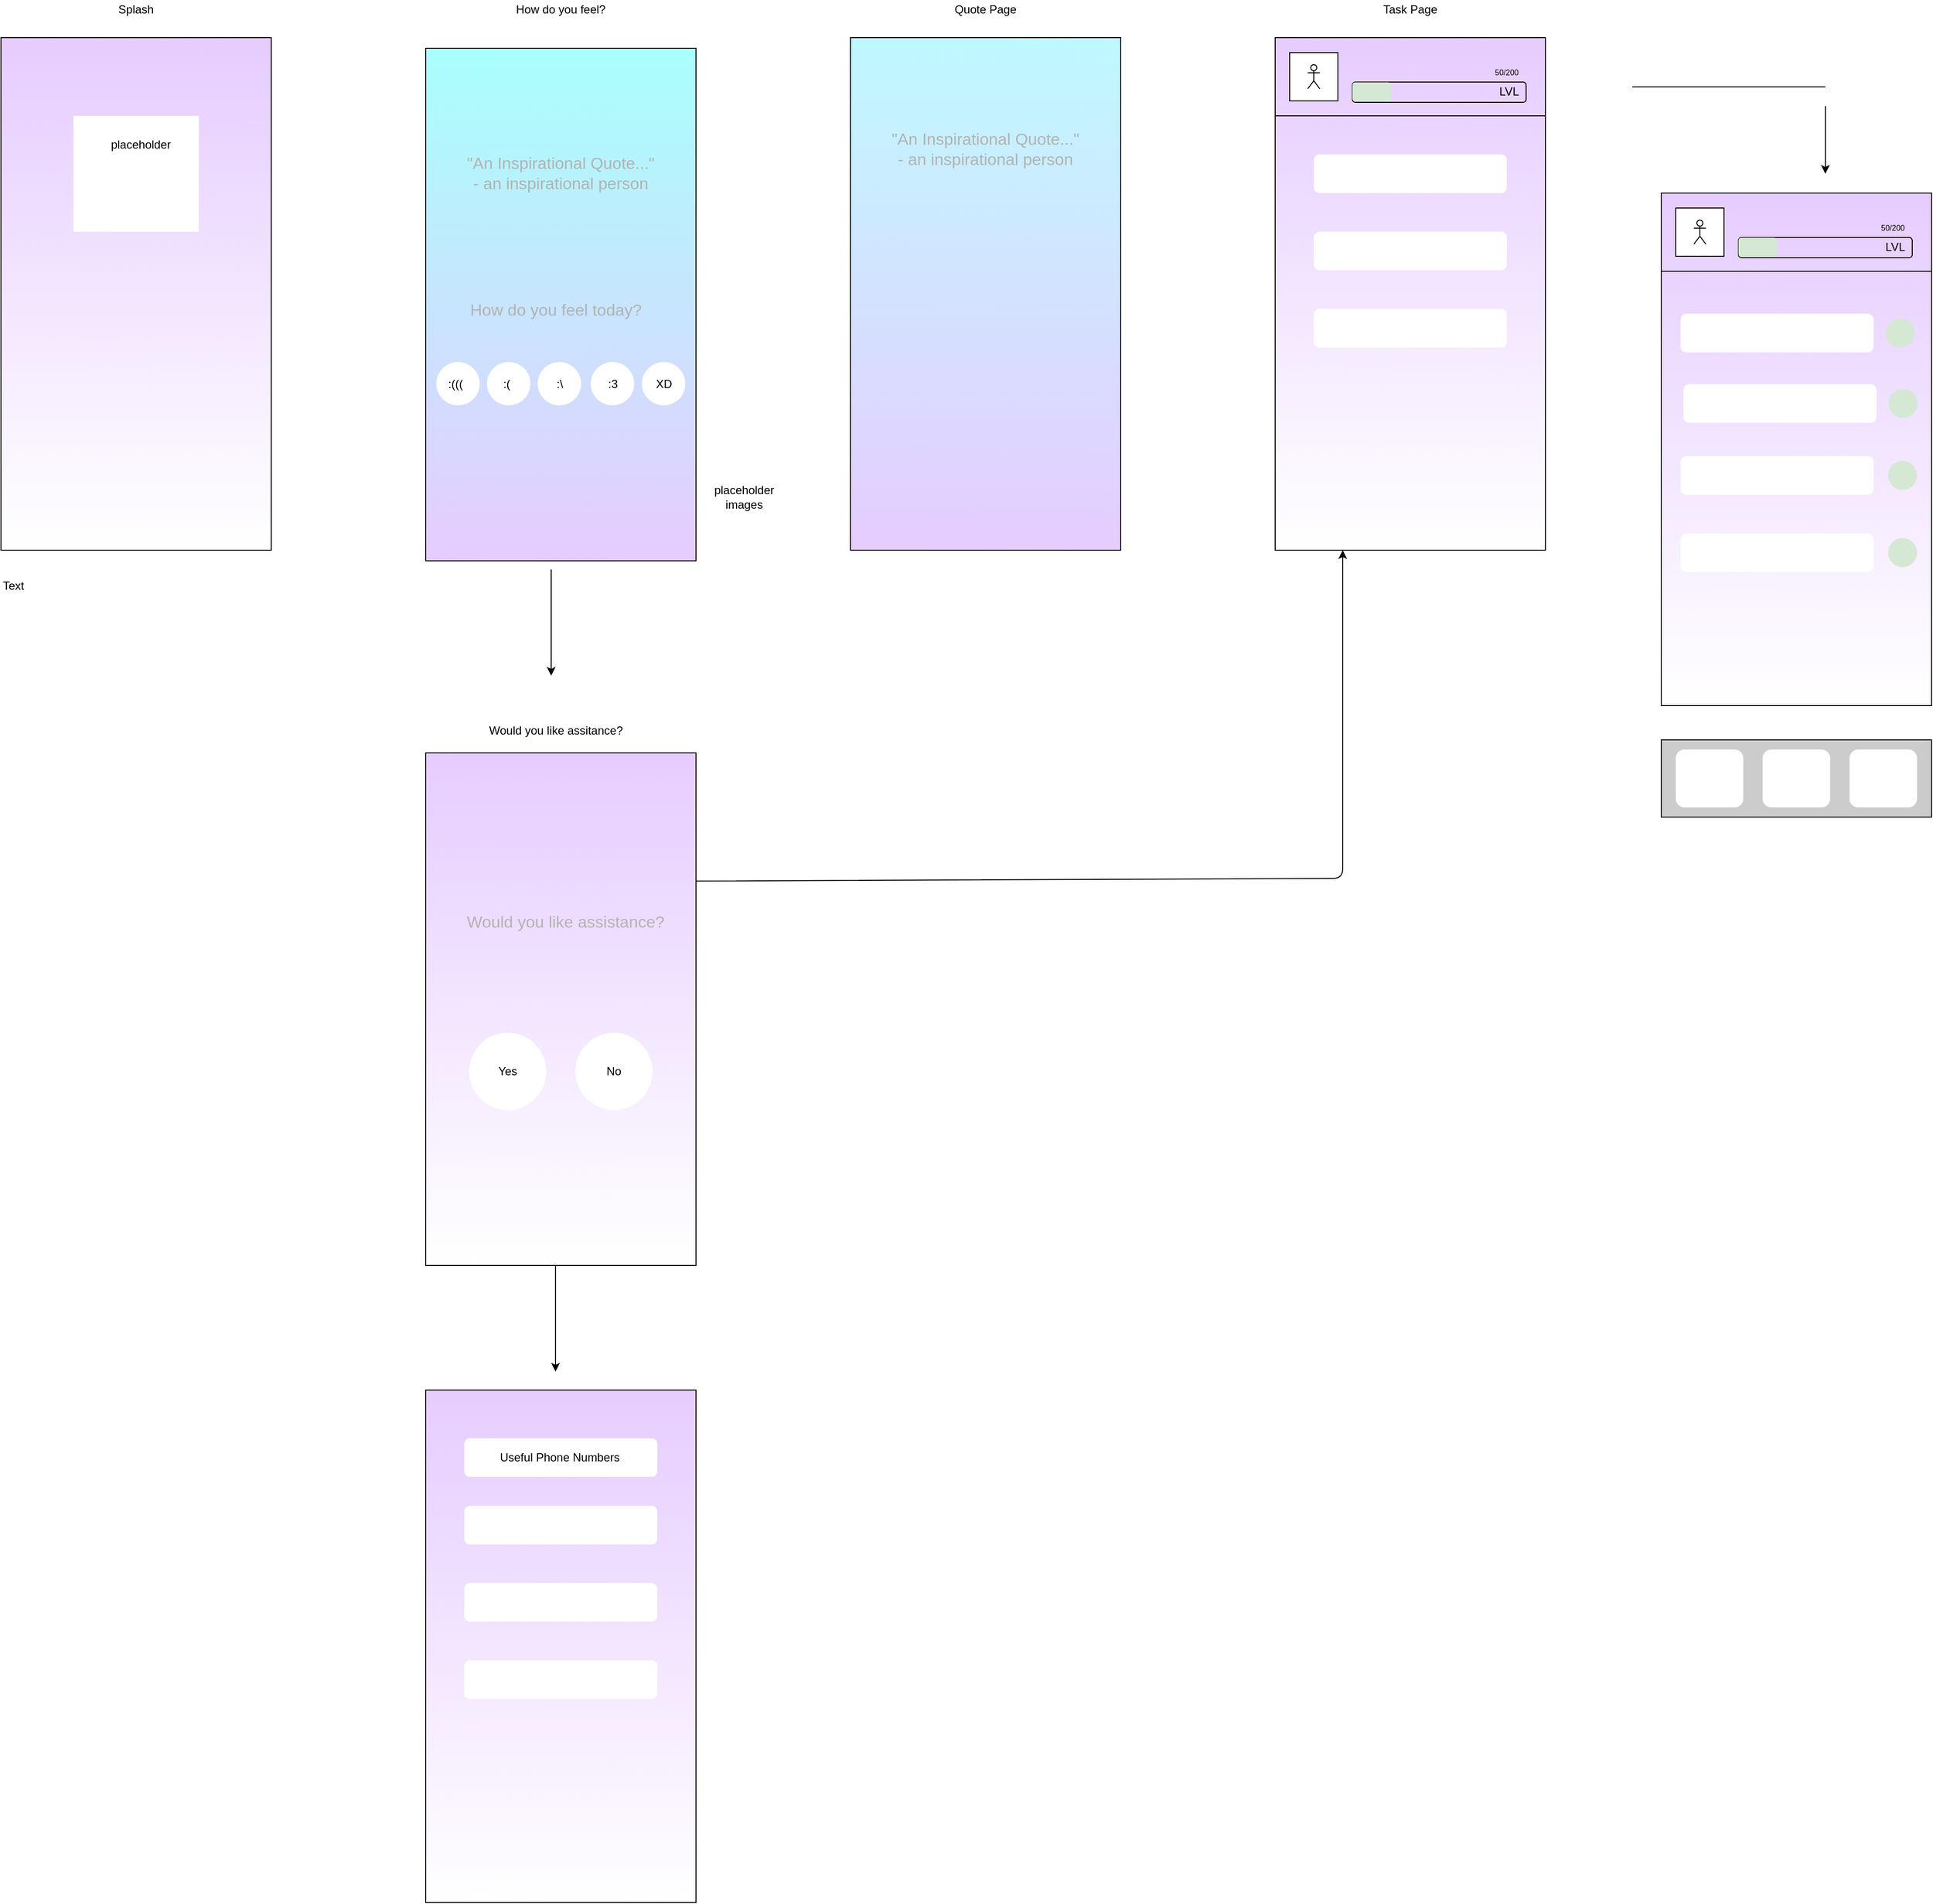 <mxfile version="15.2.5" type="github">
  <diagram id="YRgkAbb3Nys_o7lvn9jT" name="Page-1">
    <mxGraphModel dx="1646" dy="1107" grid="1" gridSize="10" guides="1" tooltips="1" connect="1" arrows="1" fold="1" page="1" pageScale="1" pageWidth="1169" pageHeight="827" math="0" shadow="0">
      <root>
        <mxCell id="0" />
        <mxCell id="1" parent="0" />
        <mxCell id="zPuTPYfnhfSHurRMcbCM-2" value="" style="rounded=0;whiteSpace=wrap;html=1;fillColor=#E6CCFF;gradientColor=#ffffff;" vertex="1" parent="1">
          <mxGeometry x="520" y="860" width="280" height="531" as="geometry" />
        </mxCell>
        <mxCell id="zPuTPYfnhfSHurRMcbCM-39" value="" style="rounded=0;whiteSpace=wrap;html=1;fillColor=#E6CCFF;gradientColor=#ffffff;" vertex="1" parent="1">
          <mxGeometry x="1800" y="280" width="280" height="531" as="geometry" />
        </mxCell>
        <mxCell id="zPuTPYfnhfSHurRMcbCM-4" value="" style="rounded=0;whiteSpace=wrap;html=1;fillColor=#E6CCFF;gradientColor=#ffffff;" vertex="1" parent="1">
          <mxGeometry x="520" y="1520" width="280" height="531" as="geometry" />
        </mxCell>
        <mxCell id="zPuTPYfnhfSHurRMcbCM-3" value="" style="rounded=0;whiteSpace=wrap;html=1;fillColor=#E6CCFF;gradientColor=#ffffff;" vertex="1" parent="1">
          <mxGeometry x="80" y="119" width="280" height="531" as="geometry" />
        </mxCell>
        <mxCell id="zPuTPYfnhfSHurRMcbCM-1" value="" style="rounded=0;whiteSpace=wrap;html=1;fillColor=#E6CCFF;gradientDirection=north;gradientColor=#BFF9FF;" vertex="1" parent="1">
          <mxGeometry x="960" y="119" width="280" height="531" as="geometry" />
        </mxCell>
        <mxCell id="IE7dMCVUD9d3y6NUQeAl-4" value="Splash" style="text;html=1;strokeColor=none;fillColor=none;align=center;verticalAlign=middle;whiteSpace=wrap;rounded=0;" parent="1" vertex="1">
          <mxGeometry x="145" y="80" width="150" height="20" as="geometry" />
        </mxCell>
        <mxCell id="IE7dMCVUD9d3y6NUQeAl-7" value="" style="rounded=0;whiteSpace=wrap;html=1;fillColor=#E6CCFF;gradientDirection=north;gradientColor=#A8FFFC;" parent="1" vertex="1">
          <mxGeometry x="520" y="130" width="280" height="531" as="geometry" />
        </mxCell>
        <mxCell id="IE7dMCVUD9d3y6NUQeAl-10" value="" style="rounded=0;whiteSpace=wrap;html=1;fillColor=default;strokeColor=none;" parent="1" vertex="1">
          <mxGeometry x="155" y="200" width="130" height="120" as="geometry" />
        </mxCell>
        <mxCell id="IE7dMCVUD9d3y6NUQeAl-11" value="placeholder" style="text;html=1;strokeColor=none;fillColor=none;align=center;verticalAlign=middle;whiteSpace=wrap;rounded=0;" parent="1" vertex="1">
          <mxGeometry x="170" y="220" width="110" height="20" as="geometry" />
        </mxCell>
        <mxCell id="IE7dMCVUD9d3y6NUQeAl-12" value="How do you feel?" style="text;html=1;strokeColor=none;fillColor=none;align=center;verticalAlign=middle;whiteSpace=wrap;rounded=0;" parent="1" vertex="1">
          <mxGeometry x="570" y="80" width="180" height="20" as="geometry" />
        </mxCell>
        <mxCell id="IE7dMCVUD9d3y6NUQeAl-14" value="" style="ellipse;whiteSpace=wrap;html=1;aspect=fixed;strokeColor=none;" parent="1" vertex="1">
          <mxGeometry x="531" y="455" width="45" height="45" as="geometry" />
        </mxCell>
        <mxCell id="IE7dMCVUD9d3y6NUQeAl-22" value="Would you like assitance?" style="text;html=1;strokeColor=none;fillColor=none;align=center;verticalAlign=middle;whiteSpace=wrap;rounded=0;" parent="1" vertex="1">
          <mxGeometry x="560" y="827" width="190" height="20" as="geometry" />
        </mxCell>
        <mxCell id="IE7dMCVUD9d3y6NUQeAl-23" value="" style="ellipse;whiteSpace=wrap;html=1;aspect=fixed;strokeColor=none;" parent="1" vertex="1">
          <mxGeometry x="565" y="1150" width="80" height="80" as="geometry" />
        </mxCell>
        <mxCell id="IE7dMCVUD9d3y6NUQeAl-24" value="" style="ellipse;whiteSpace=wrap;html=1;aspect=fixed;strokeColor=none;" parent="1" vertex="1">
          <mxGeometry x="675" y="1150" width="80" height="80" as="geometry" />
        </mxCell>
        <mxCell id="IE7dMCVUD9d3y6NUQeAl-26" value="" style="endArrow=classic;html=1;" parent="1" edge="1">
          <mxGeometry width="50" height="50" relative="1" as="geometry">
            <mxPoint x="650" y="670" as="sourcePoint" />
            <mxPoint x="650" y="780" as="targetPoint" />
          </mxGeometry>
        </mxCell>
        <mxCell id="IE7dMCVUD9d3y6NUQeAl-27" value="" style="endArrow=classic;html=1;" parent="1" edge="1">
          <mxGeometry width="50" height="50" relative="1" as="geometry">
            <mxPoint x="654.5" y="1391" as="sourcePoint" />
            <mxPoint x="654.5" y="1501" as="targetPoint" />
          </mxGeometry>
        </mxCell>
        <mxCell id="cOUb73bqv5FOIlY1n4ka-1" value="Yes" style="text;html=1;strokeColor=none;fillColor=none;align=center;verticalAlign=middle;whiteSpace=wrap;rounded=0;" parent="1" vertex="1">
          <mxGeometry x="585" y="1180" width="40" height="20" as="geometry" />
        </mxCell>
        <mxCell id="cOUb73bqv5FOIlY1n4ka-2" value="No" style="text;html=1;strokeColor=none;fillColor=none;align=center;verticalAlign=middle;whiteSpace=wrap;rounded=0;" parent="1" vertex="1">
          <mxGeometry x="695" y="1180" width="40" height="20" as="geometry" />
        </mxCell>
        <mxCell id="cOUb73bqv5FOIlY1n4ka-4" value="" style="rounded=1;whiteSpace=wrap;html=1;strokeColor=none;" parent="1" vertex="1">
          <mxGeometry x="560" y="1640" width="200" height="40" as="geometry" />
        </mxCell>
        <mxCell id="cOUb73bqv5FOIlY1n4ka-5" value="" style="rounded=1;whiteSpace=wrap;html=1;strokeColor=none;" parent="1" vertex="1">
          <mxGeometry x="560" y="1720" width="200" height="40" as="geometry" />
        </mxCell>
        <mxCell id="cOUb73bqv5FOIlY1n4ka-6" value="" style="rounded=1;whiteSpace=wrap;html=1;strokeColor=none;" parent="1" vertex="1">
          <mxGeometry x="560" y="1800" width="200" height="40" as="geometry" />
        </mxCell>
        <mxCell id="cOUb73bqv5FOIlY1n4ka-7" value="Quote Page" style="text;html=1;strokeColor=none;fillColor=none;align=center;verticalAlign=middle;whiteSpace=wrap;rounded=0;" parent="1" vertex="1">
          <mxGeometry x="1035" y="80" width="130" height="20" as="geometry" />
        </mxCell>
        <mxCell id="cOUb73bqv5FOIlY1n4ka-8" value="&lt;font style=&quot;font-size: 17px&quot; color=&quot;#b3b3b3&quot;&gt;&quot;An Inspirational Quote...&quot;&lt;br&gt;- an inspirational person&lt;/font&gt;" style="text;html=1;strokeColor=none;fillColor=none;align=center;verticalAlign=middle;whiteSpace=wrap;rounded=0;" parent="1" vertex="1">
          <mxGeometry x="995" y="190" width="210" height="90" as="geometry" />
        </mxCell>
        <mxCell id="cOUb73bqv5FOIlY1n4ka-9" value="Task Page" style="text;html=1;strokeColor=none;fillColor=none;align=center;verticalAlign=middle;whiteSpace=wrap;rounded=0;" parent="1" vertex="1">
          <mxGeometry x="1415" y="80" width="250" height="20" as="geometry" />
        </mxCell>
        <mxCell id="zPuTPYfnhfSHurRMcbCM-6" value="placeholder images" style="text;html=1;strokeColor=none;fillColor=none;align=center;verticalAlign=middle;whiteSpace=wrap;rounded=0;" vertex="1" parent="1">
          <mxGeometry x="800" y="579.5" width="100" height="30" as="geometry" />
        </mxCell>
        <mxCell id="zPuTPYfnhfSHurRMcbCM-12" value="" style="rounded=0;whiteSpace=wrap;html=1;fillColor=#E6CCFF;gradientColor=#ffffff;" vertex="1" parent="1">
          <mxGeometry x="1400" y="119" width="280" height="531" as="geometry" />
        </mxCell>
        <mxCell id="zPuTPYfnhfSHurRMcbCM-13" value="" style="rounded=0;whiteSpace=wrap;html=1;strokeColor=default;fillColor=none;" vertex="1" parent="1">
          <mxGeometry x="1400" y="119" width="280" height="81" as="geometry" />
        </mxCell>
        <mxCell id="zPuTPYfnhfSHurRMcbCM-15" value="" style="whiteSpace=wrap;html=1;aspect=fixed;strokeColor=default;fillColor=default;gradientColor=none;" vertex="1" parent="1">
          <mxGeometry x="1415" y="134.5" width="50" height="50" as="geometry" />
        </mxCell>
        <mxCell id="zPuTPYfnhfSHurRMcbCM-17" value="LVL" style="text;html=1;strokeColor=none;fillColor=none;align=center;verticalAlign=middle;whiteSpace=wrap;rounded=0;" vertex="1" parent="1">
          <mxGeometry x="1625" y="164.75" width="35" height="20.5" as="geometry" />
        </mxCell>
        <mxCell id="zPuTPYfnhfSHurRMcbCM-19" value="" style="shape=umlActor;verticalLabelPosition=bottom;verticalAlign=top;html=1;outlineConnect=0;strokeColor=default;fillColor=none;gradientColor=none;" vertex="1" parent="1">
          <mxGeometry x="1433.75" y="147" width="12.5" height="25" as="geometry" />
        </mxCell>
        <mxCell id="zPuTPYfnhfSHurRMcbCM-23" value="" style="rounded=1;whiteSpace=wrap;html=1;strokeColor=none;" vertex="1" parent="1">
          <mxGeometry x="1440" y="240" width="200" height="40" as="geometry" />
        </mxCell>
        <mxCell id="zPuTPYfnhfSHurRMcbCM-24" value="" style="rounded=1;whiteSpace=wrap;html=1;strokeColor=none;" vertex="1" parent="1">
          <mxGeometry x="1440" y="320" width="200" height="40" as="geometry" />
        </mxCell>
        <mxCell id="zPuTPYfnhfSHurRMcbCM-25" value="" style="rounded=1;whiteSpace=wrap;html=1;strokeColor=none;" vertex="1" parent="1">
          <mxGeometry x="1440" y="400" width="200" height="40" as="geometry" />
        </mxCell>
        <mxCell id="zPuTPYfnhfSHurRMcbCM-28" value="" style="rounded=1;whiteSpace=wrap;html=1;strokeColor=default;fillColor=none;gradientColor=none;" vertex="1" parent="1">
          <mxGeometry x="1480" y="165" width="180" height="21" as="geometry" />
        </mxCell>
        <mxCell id="zPuTPYfnhfSHurRMcbCM-29" value="" style="rounded=1;whiteSpace=wrap;html=1;strokeColor=none;fillColor=#d5e8d4;" vertex="1" parent="1">
          <mxGeometry x="1480" y="165.25" width="40" height="20" as="geometry" />
        </mxCell>
        <mxCell id="zPuTPYfnhfSHurRMcbCM-31" value="&lt;font style=&quot;font-size: 8px&quot;&gt;50/200&lt;/font&gt;" style="text;html=1;strokeColor=none;fillColor=none;align=center;verticalAlign=middle;whiteSpace=wrap;rounded=0;" vertex="1" parent="1">
          <mxGeometry x="1620" y="147" width="40" height="14.75" as="geometry" />
        </mxCell>
        <mxCell id="zPuTPYfnhfSHurRMcbCM-33" value="" style="rounded=0;whiteSpace=wrap;html=1;strokeColor=default;fillColor=#CCCCCC;gradientColor=none;glass=0;shadow=0;sketch=0;" vertex="1" parent="1">
          <mxGeometry x="1800" y="846.5" width="280" height="80" as="geometry" />
        </mxCell>
        <mxCell id="zPuTPYfnhfSHurRMcbCM-34" value="" style="rounded=1;whiteSpace=wrap;html=1;shadow=0;glass=0;sketch=0;strokeColor=none;" vertex="1" parent="1">
          <mxGeometry x="1815" y="856.5" width="70" height="60" as="geometry" />
        </mxCell>
        <mxCell id="zPuTPYfnhfSHurRMcbCM-35" value="" style="rounded=1;whiteSpace=wrap;html=1;shadow=0;glass=0;sketch=0;strokeColor=none;" vertex="1" parent="1">
          <mxGeometry x="1905" y="856.5" width="70" height="60" as="geometry" />
        </mxCell>
        <mxCell id="zPuTPYfnhfSHurRMcbCM-37" value="" style="rounded=1;whiteSpace=wrap;html=1;shadow=0;glass=0;sketch=0;strokeColor=none;" vertex="1" parent="1">
          <mxGeometry x="1995" y="856.5" width="70" height="60" as="geometry" />
        </mxCell>
        <mxCell id="zPuTPYfnhfSHurRMcbCM-40" value="" style="rounded=0;whiteSpace=wrap;html=1;strokeColor=default;fillColor=none;" vertex="1" parent="1">
          <mxGeometry x="1800" y="280" width="280" height="81" as="geometry" />
        </mxCell>
        <mxCell id="zPuTPYfnhfSHurRMcbCM-41" value="" style="whiteSpace=wrap;html=1;aspect=fixed;strokeColor=default;fillColor=default;gradientColor=none;" vertex="1" parent="1">
          <mxGeometry x="1815" y="295.5" width="50" height="50" as="geometry" />
        </mxCell>
        <mxCell id="zPuTPYfnhfSHurRMcbCM-42" value="LVL" style="text;html=1;strokeColor=none;fillColor=none;align=center;verticalAlign=middle;whiteSpace=wrap;rounded=0;" vertex="1" parent="1">
          <mxGeometry x="2025" y="325.75" width="35" height="20.5" as="geometry" />
        </mxCell>
        <mxCell id="zPuTPYfnhfSHurRMcbCM-43" value="" style="shape=umlActor;verticalLabelPosition=bottom;verticalAlign=top;html=1;outlineConnect=0;strokeColor=default;fillColor=none;gradientColor=none;" vertex="1" parent="1">
          <mxGeometry x="1833.75" y="308" width="12.5" height="25" as="geometry" />
        </mxCell>
        <mxCell id="zPuTPYfnhfSHurRMcbCM-44" value="" style="rounded=1;whiteSpace=wrap;html=1;strokeColor=none;" vertex="1" parent="1">
          <mxGeometry x="1823" y="478" width="200" height="40" as="geometry" />
        </mxCell>
        <mxCell id="zPuTPYfnhfSHurRMcbCM-45" value="" style="rounded=1;whiteSpace=wrap;html=1;strokeColor=none;" vertex="1" parent="1">
          <mxGeometry x="1820" y="552.5" width="200" height="40" as="geometry" />
        </mxCell>
        <mxCell id="zPuTPYfnhfSHurRMcbCM-46" value="" style="rounded=1;whiteSpace=wrap;html=1;strokeColor=none;" vertex="1" parent="1">
          <mxGeometry x="1820" y="632.5" width="200" height="40" as="geometry" />
        </mxCell>
        <mxCell id="zPuTPYfnhfSHurRMcbCM-47" value="" style="rounded=1;whiteSpace=wrap;html=1;strokeColor=default;fillColor=none;gradientColor=none;" vertex="1" parent="1">
          <mxGeometry x="1880" y="326" width="180" height="21" as="geometry" />
        </mxCell>
        <mxCell id="zPuTPYfnhfSHurRMcbCM-48" value="" style="rounded=1;whiteSpace=wrap;html=1;strokeColor=none;fillColor=#d5e8d4;" vertex="1" parent="1">
          <mxGeometry x="1880" y="326.25" width="40" height="20" as="geometry" />
        </mxCell>
        <mxCell id="zPuTPYfnhfSHurRMcbCM-49" value="&lt;font style=&quot;font-size: 8px&quot;&gt;50/200&lt;/font&gt;" style="text;html=1;strokeColor=none;fillColor=none;align=center;verticalAlign=middle;whiteSpace=wrap;rounded=0;" vertex="1" parent="1">
          <mxGeometry x="2020" y="308" width="40" height="14.75" as="geometry" />
        </mxCell>
        <mxCell id="zPuTPYfnhfSHurRMcbCM-62" value="" style="endArrow=none;html=1;" edge="1" parent="1">
          <mxGeometry width="50" height="50" relative="1" as="geometry">
            <mxPoint x="1770" y="170" as="sourcePoint" />
            <mxPoint x="1970" y="170" as="targetPoint" />
          </mxGeometry>
        </mxCell>
        <mxCell id="zPuTPYfnhfSHurRMcbCM-63" value="" style="endArrow=classic;html=1;" edge="1" parent="1">
          <mxGeometry width="50" height="50" relative="1" as="geometry">
            <mxPoint x="1970" y="190" as="sourcePoint" />
            <mxPoint x="1970" y="260" as="targetPoint" />
          </mxGeometry>
        </mxCell>
        <mxCell id="zPuTPYfnhfSHurRMcbCM-65" value="" style="ellipse;whiteSpace=wrap;html=1;aspect=fixed;rounded=0;shadow=0;glass=0;sketch=0;strokeColor=none;fillColor=#d5e8d4;" vertex="1" parent="1">
          <mxGeometry x="2035" y="637.5" width="30" height="30" as="geometry" />
        </mxCell>
        <mxCell id="zPuTPYfnhfSHurRMcbCM-66" value="" style="ellipse;whiteSpace=wrap;html=1;aspect=fixed;rounded=0;shadow=0;glass=0;sketch=0;strokeColor=none;fillColor=#d5e8d4;" vertex="1" parent="1">
          <mxGeometry x="2035" y="557.5" width="30" height="30" as="geometry" />
        </mxCell>
        <mxCell id="zPuTPYfnhfSHurRMcbCM-67" value="" style="ellipse;whiteSpace=wrap;html=1;aspect=fixed;rounded=0;shadow=0;glass=0;sketch=0;strokeColor=none;fillColor=#d5e8d4;" vertex="1" parent="1">
          <mxGeometry x="2035.5" y="483" width="30" height="30" as="geometry" />
        </mxCell>
        <mxCell id="zPuTPYfnhfSHurRMcbCM-68" value="" style="rounded=1;whiteSpace=wrap;html=1;strokeColor=none;" vertex="1" parent="1">
          <mxGeometry x="1820" y="405" width="200" height="40" as="geometry" />
        </mxCell>
        <mxCell id="zPuTPYfnhfSHurRMcbCM-69" value="" style="ellipse;whiteSpace=wrap;html=1;aspect=fixed;rounded=0;shadow=0;glass=0;sketch=0;strokeColor=none;fillColor=#d5e8d4;" vertex="1" parent="1">
          <mxGeometry x="2032.5" y="410" width="30" height="30" as="geometry" />
        </mxCell>
        <mxCell id="zPuTPYfnhfSHurRMcbCM-75" value="&lt;font style=&quot;font-size: 17px&quot; color=&quot;#b3b3b3&quot;&gt;&quot;An Inspirational Quote...&quot;&lt;br&gt;- an inspirational person&lt;/font&gt;" style="text;html=1;strokeColor=none;fillColor=none;align=center;verticalAlign=middle;whiteSpace=wrap;rounded=0;" vertex="1" parent="1">
          <mxGeometry x="555" y="195" width="210" height="130" as="geometry" />
        </mxCell>
        <mxCell id="zPuTPYfnhfSHurRMcbCM-77" value="Text" style="text;html=1;strokeColor=none;fillColor=none;align=left;verticalAlign=top;whiteSpace=wrap;rounded=0;shadow=0;glass=0;sketch=0;" vertex="1" parent="1">
          <mxGeometry x="80" y="672.5" width="210" height="97.5" as="geometry" />
        </mxCell>
        <mxCell id="zPuTPYfnhfSHurRMcbCM-81" value="" style="ellipse;whiteSpace=wrap;html=1;aspect=fixed;strokeColor=none;" vertex="1" parent="1">
          <mxGeometry x="583.5" y="455" width="45" height="45" as="geometry" />
        </mxCell>
        <mxCell id="zPuTPYfnhfSHurRMcbCM-82" value="" style="ellipse;whiteSpace=wrap;html=1;aspect=fixed;strokeColor=none;" vertex="1" parent="1">
          <mxGeometry x="636" y="455" width="45" height="45" as="geometry" />
        </mxCell>
        <mxCell id="zPuTPYfnhfSHurRMcbCM-83" value="" style="ellipse;whiteSpace=wrap;html=1;aspect=fixed;strokeColor=none;" vertex="1" parent="1">
          <mxGeometry x="691" y="455" width="45" height="45" as="geometry" />
        </mxCell>
        <mxCell id="zPuTPYfnhfSHurRMcbCM-84" value="" style="ellipse;whiteSpace=wrap;html=1;aspect=fixed;strokeColor=none;" vertex="1" parent="1">
          <mxGeometry x="744" y="455" width="45" height="45" as="geometry" />
        </mxCell>
        <mxCell id="zPuTPYfnhfSHurRMcbCM-85" value="XD" style="text;html=1;strokeColor=none;fillColor=none;align=center;verticalAlign=middle;whiteSpace=wrap;rounded=0;shadow=0;glass=0;sketch=0;" vertex="1" parent="1">
          <mxGeometry x="746.5" y="467.5" width="40" height="20" as="geometry" />
        </mxCell>
        <mxCell id="zPuTPYfnhfSHurRMcbCM-86" value=":3" style="text;html=1;strokeColor=none;fillColor=none;align=center;verticalAlign=middle;whiteSpace=wrap;rounded=0;shadow=0;glass=0;sketch=0;" vertex="1" parent="1">
          <mxGeometry x="693.5" y="467.5" width="40" height="20" as="geometry" />
        </mxCell>
        <mxCell id="zPuTPYfnhfSHurRMcbCM-87" value=":\" style="text;html=1;strokeColor=none;fillColor=none;align=center;verticalAlign=middle;whiteSpace=wrap;rounded=0;shadow=0;glass=0;sketch=0;" vertex="1" parent="1">
          <mxGeometry x="638.5" y="467.5" width="40" height="20" as="geometry" />
        </mxCell>
        <mxCell id="zPuTPYfnhfSHurRMcbCM-88" value=":(" style="text;html=1;strokeColor=none;fillColor=none;align=center;verticalAlign=middle;whiteSpace=wrap;rounded=0;shadow=0;glass=0;sketch=0;" vertex="1" parent="1">
          <mxGeometry x="584" y="467.5" width="40" height="20" as="geometry" />
        </mxCell>
        <mxCell id="zPuTPYfnhfSHurRMcbCM-89" value=":(((" style="text;html=1;strokeColor=none;fillColor=none;align=center;verticalAlign=middle;whiteSpace=wrap;rounded=0;shadow=0;glass=0;sketch=0;" vertex="1" parent="1">
          <mxGeometry x="531" y="467.5" width="40" height="20" as="geometry" />
        </mxCell>
        <mxCell id="zPuTPYfnhfSHurRMcbCM-90" value="&lt;font color=&quot;#b3b3b3&quot;&gt;&lt;span style=&quot;font-size: 17px&quot;&gt;Would you like assistance?&lt;/span&gt;&lt;/font&gt;" style="text;html=1;strokeColor=none;fillColor=none;align=center;verticalAlign=middle;whiteSpace=wrap;rounded=0;" vertex="1" parent="1">
          <mxGeometry x="560" y="980" width="210" height="112" as="geometry" />
        </mxCell>
        <mxCell id="zPuTPYfnhfSHurRMcbCM-92" value="" style="endArrow=classic;html=1;entryX=0.25;entryY=1;entryDx=0;entryDy=0;exitX=1;exitY=0.25;exitDx=0;exitDy=0;" edge="1" parent="1" source="zPuTPYfnhfSHurRMcbCM-2" target="zPuTPYfnhfSHurRMcbCM-12">
          <mxGeometry width="50" height="50" relative="1" as="geometry">
            <mxPoint x="840" y="1080" as="sourcePoint" />
            <mxPoint x="1190" y="1080" as="targetPoint" />
            <Array as="points">
              <mxPoint x="1470" y="990" />
            </Array>
          </mxGeometry>
        </mxCell>
        <mxCell id="zPuTPYfnhfSHurRMcbCM-94" value="&lt;font color=&quot;#b3b3b3&quot;&gt;&lt;span style=&quot;font-size: 17px&quot;&gt;How do you feel today?&lt;/span&gt;&lt;/font&gt;" style="text;html=1;strokeColor=none;fillColor=none;align=center;verticalAlign=middle;whiteSpace=wrap;rounded=0;" vertex="1" parent="1">
          <mxGeometry x="550" y="384.75" width="210" height="35" as="geometry" />
        </mxCell>
        <mxCell id="cOUb73bqv5FOIlY1n4ka-3" value="" style="rounded=1;whiteSpace=wrap;html=1;strokeColor=none;" parent="1" vertex="1">
          <mxGeometry x="560" y="1570" width="200" height="40" as="geometry" />
        </mxCell>
        <mxCell id="IE7dMCVUD9d3y6NUQeAl-28" value="Useful Phone Numbers" style="text;html=1;strokeColor=none;fillColor=none;align=center;verticalAlign=middle;whiteSpace=wrap;rounded=0;" parent="1" vertex="1">
          <mxGeometry x="569" y="1580" width="180" height="20" as="geometry" />
        </mxCell>
      </root>
    </mxGraphModel>
  </diagram>
</mxfile>
